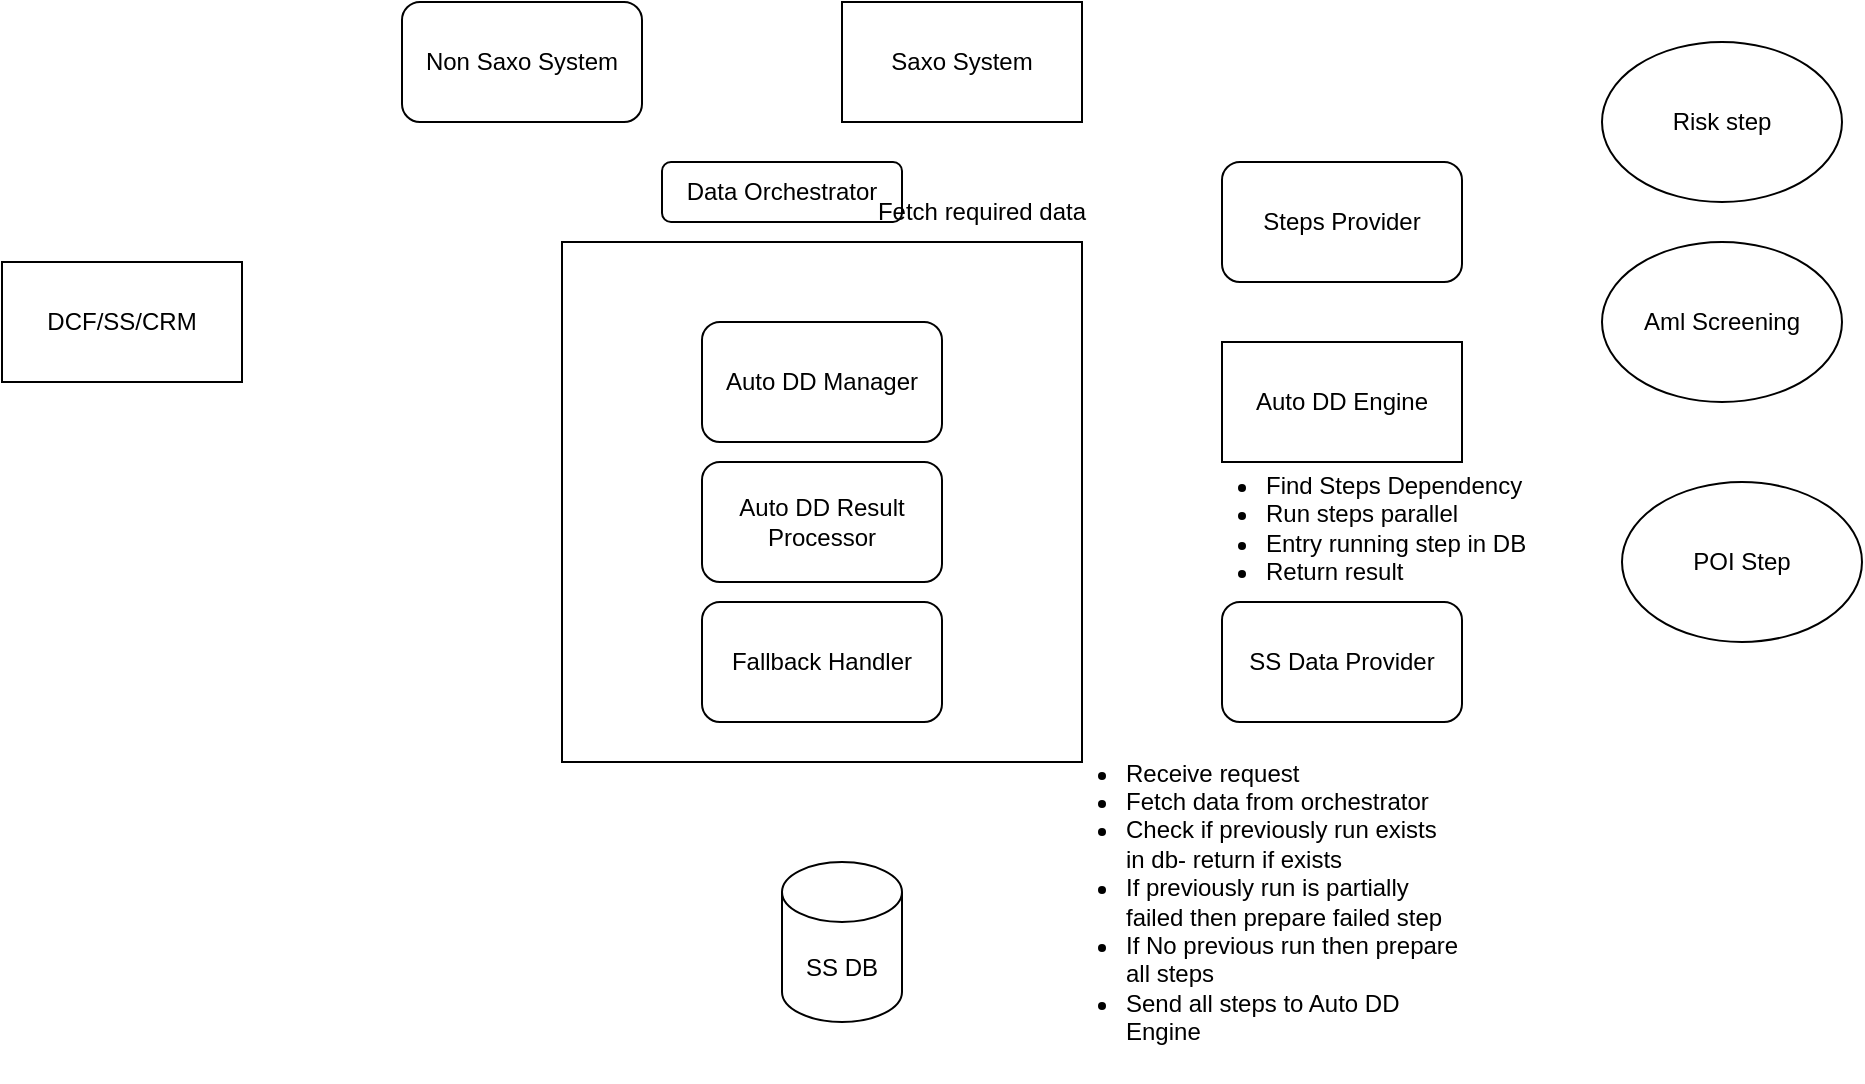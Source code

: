 <mxfile version="20.8.13" type="device"><diagram name="Page-1" id="erEiYuICrcPAqlerAif3"><mxGraphModel dx="954" dy="523" grid="1" gridSize="10" guides="1" tooltips="1" connect="1" arrows="1" fold="1" page="1" pageScale="1" pageWidth="850" pageHeight="1100" math="0" shadow="0"><root><mxCell id="0"/><mxCell id="1" parent="0"/><mxCell id="cZaCgUXi4sM4Y49u4IYv-1" value="DCF/SS/CRM" style="rounded=0;whiteSpace=wrap;html=1;" vertex="1" parent="1"><mxGeometry x="40" y="150" width="120" height="60" as="geometry"/></mxCell><mxCell id="cZaCgUXi4sM4Y49u4IYv-2" value="" style="whiteSpace=wrap;html=1;aspect=fixed;" vertex="1" parent="1"><mxGeometry x="320" y="140" width="260" height="260" as="geometry"/></mxCell><mxCell id="cZaCgUXi4sM4Y49u4IYv-3" value="Auto DD Manager" style="rounded=1;whiteSpace=wrap;html=1;" vertex="1" parent="1"><mxGeometry x="390" y="180" width="120" height="60" as="geometry"/></mxCell><mxCell id="cZaCgUXi4sM4Y49u4IYv-4" value="Auto DD Result Processor" style="rounded=1;whiteSpace=wrap;html=1;" vertex="1" parent="1"><mxGeometry x="390" y="250" width="120" height="60" as="geometry"/></mxCell><mxCell id="cZaCgUXi4sM4Y49u4IYv-5" value="Fallback Handler" style="rounded=1;whiteSpace=wrap;html=1;" vertex="1" parent="1"><mxGeometry x="390" y="320" width="120" height="60" as="geometry"/></mxCell><mxCell id="cZaCgUXi4sM4Y49u4IYv-6" value="Saxo System" style="rounded=0;whiteSpace=wrap;html=1;" vertex="1" parent="1"><mxGeometry x="460" y="20" width="120" height="60" as="geometry"/></mxCell><mxCell id="cZaCgUXi4sM4Y49u4IYv-7" value="Non Saxo System" style="rounded=1;whiteSpace=wrap;html=1;" vertex="1" parent="1"><mxGeometry x="240" y="20" width="120" height="60" as="geometry"/></mxCell><mxCell id="cZaCgUXi4sM4Y49u4IYv-8" value="Data Orchestrator" style="rounded=1;whiteSpace=wrap;html=1;" vertex="1" parent="1"><mxGeometry x="370" y="100" width="120" height="30" as="geometry"/></mxCell><mxCell id="cZaCgUXi4sM4Y49u4IYv-10" value="Auto DD Engine" style="rounded=0;whiteSpace=wrap;html=1;" vertex="1" parent="1"><mxGeometry x="650" y="190" width="120" height="60" as="geometry"/></mxCell><mxCell id="cZaCgUXi4sM4Y49u4IYv-11" value="SS DB" style="shape=cylinder3;whiteSpace=wrap;html=1;boundedLbl=1;backgroundOutline=1;size=15;" vertex="1" parent="1"><mxGeometry x="430" y="450" width="60" height="80" as="geometry"/></mxCell><mxCell id="cZaCgUXi4sM4Y49u4IYv-12" value="&lt;ul&gt;&lt;li&gt;&lt;span style=&quot;background-color: initial;&quot;&gt;Find Steps Dependency&lt;/span&gt;&lt;/li&gt;&lt;li&gt;&lt;span style=&quot;background-color: initial;&quot;&gt;Run steps parallel&lt;/span&gt;&lt;/li&gt;&lt;li&gt;Entry running step in DB&lt;/li&gt;&lt;li&gt;Return result&lt;/li&gt;&lt;/ul&gt;" style="text;html=1;strokeColor=none;fillColor=none;align=left;verticalAlign=middle;whiteSpace=wrap;rounded=0;" vertex="1" parent="1"><mxGeometry x="630" y="255" width="200" height="55" as="geometry"/></mxCell><mxCell id="cZaCgUXi4sM4Y49u4IYv-13" value="Fetch required data" style="text;html=1;strokeColor=none;fillColor=none;align=center;verticalAlign=middle;whiteSpace=wrap;rounded=0;" vertex="1" parent="1"><mxGeometry x="460" y="110" width="140" height="30" as="geometry"/></mxCell><mxCell id="cZaCgUXi4sM4Y49u4IYv-16" value="&lt;blockquote style=&quot;margin: 0 0 0 40px; border: none; padding: 0px;&quot;&gt;&lt;/blockquote&gt;&lt;ul&gt;&lt;li&gt;&lt;span style=&quot;background-color: initial;&quot;&gt;Receive request&amp;nbsp;&lt;/span&gt;&lt;/li&gt;&lt;li&gt;&lt;span style=&quot;background-color: initial;&quot;&gt;Fetch data from orchestrator&lt;/span&gt;&lt;/li&gt;&lt;li&gt;&lt;span style=&quot;background-color: initial;&quot;&gt;Check if previously run exists in db- return if exists&lt;/span&gt;&lt;/li&gt;&lt;li&gt;&lt;span style=&quot;background-color: initial;&quot;&gt;If previously run is partially failed then prepare failed step&lt;/span&gt;&lt;/li&gt;&lt;li&gt;&lt;span style=&quot;background-color: initial;&quot;&gt;If No previous run then prepare all steps&lt;/span&gt;&lt;/li&gt;&lt;li&gt;&lt;span style=&quot;background-color: initial;&quot;&gt;Send all steps to Auto DD Engine&lt;/span&gt;&lt;/li&gt;&lt;/ul&gt;&lt;blockquote style=&quot;margin: 0 0 0 40px; border: none; padding: 0px;&quot;&gt;&lt;/blockquote&gt;&lt;blockquote style=&quot;margin: 0 0 0 40px; border: none; padding: 0px;&quot;&gt;&lt;/blockquote&gt;&lt;blockquote style=&quot;margin: 0 0 0 40px; border: none; padding: 0px;&quot;&gt;&lt;/blockquote&gt;" style="text;html=1;strokeColor=none;fillColor=none;align=left;verticalAlign=middle;whiteSpace=wrap;rounded=0;" vertex="1" parent="1"><mxGeometry x="560" y="380" width="210" height="180" as="geometry"/></mxCell><mxCell id="cZaCgUXi4sM4Y49u4IYv-17" value="Steps Provider" style="rounded=1;whiteSpace=wrap;html=1;" vertex="1" parent="1"><mxGeometry x="650" y="100" width="120" height="60" as="geometry"/></mxCell><mxCell id="cZaCgUXi4sM4Y49u4IYv-19" value="SS Data Provider" style="rounded=1;whiteSpace=wrap;html=1;" vertex="1" parent="1"><mxGeometry x="650" y="320" width="120" height="60" as="geometry"/></mxCell><mxCell id="cZaCgUXi4sM4Y49u4IYv-20" value="Aml Screening" style="ellipse;whiteSpace=wrap;html=1;" vertex="1" parent="1"><mxGeometry x="840" y="140" width="120" height="80" as="geometry"/></mxCell><mxCell id="cZaCgUXi4sM4Y49u4IYv-21" value="Risk step" style="ellipse;whiteSpace=wrap;html=1;" vertex="1" parent="1"><mxGeometry x="840" y="40" width="120" height="80" as="geometry"/></mxCell><mxCell id="cZaCgUXi4sM4Y49u4IYv-22" value="POI Step" style="ellipse;whiteSpace=wrap;html=1;" vertex="1" parent="1"><mxGeometry x="850" y="260" width="120" height="80" as="geometry"/></mxCell></root></mxGraphModel></diagram></mxfile>